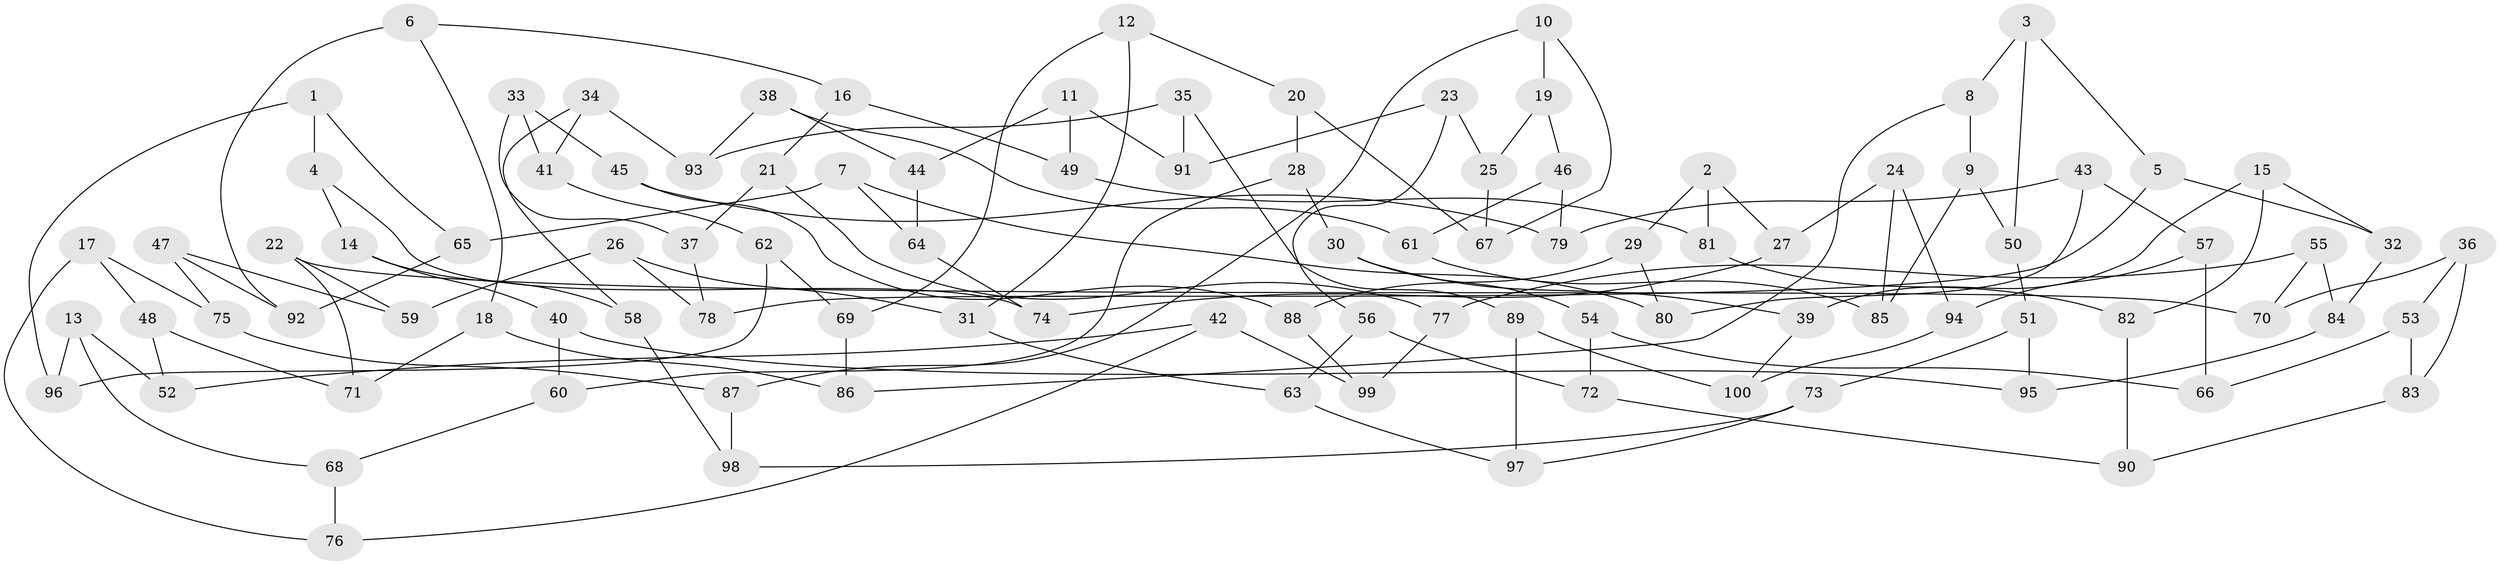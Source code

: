 // Generated by graph-tools (version 1.1) at 2025/11/02/21/25 10:11:15]
// undirected, 100 vertices, 150 edges
graph export_dot {
graph [start="1"]
  node [color=gray90,style=filled];
  1;
  2;
  3;
  4;
  5;
  6;
  7;
  8;
  9;
  10;
  11;
  12;
  13;
  14;
  15;
  16;
  17;
  18;
  19;
  20;
  21;
  22;
  23;
  24;
  25;
  26;
  27;
  28;
  29;
  30;
  31;
  32;
  33;
  34;
  35;
  36;
  37;
  38;
  39;
  40;
  41;
  42;
  43;
  44;
  45;
  46;
  47;
  48;
  49;
  50;
  51;
  52;
  53;
  54;
  55;
  56;
  57;
  58;
  59;
  60;
  61;
  62;
  63;
  64;
  65;
  66;
  67;
  68;
  69;
  70;
  71;
  72;
  73;
  74;
  75;
  76;
  77;
  78;
  79;
  80;
  81;
  82;
  83;
  84;
  85;
  86;
  87;
  88;
  89;
  90;
  91;
  92;
  93;
  94;
  95;
  96;
  97;
  98;
  99;
  100;
  1 -- 4;
  1 -- 65;
  1 -- 96;
  2 -- 27;
  2 -- 29;
  2 -- 81;
  3 -- 50;
  3 -- 8;
  3 -- 5;
  4 -- 14;
  4 -- 74;
  5 -- 32;
  5 -- 78;
  6 -- 16;
  6 -- 18;
  6 -- 92;
  7 -- 64;
  7 -- 80;
  7 -- 65;
  8 -- 9;
  8 -- 86;
  9 -- 85;
  9 -- 50;
  10 -- 19;
  10 -- 87;
  10 -- 67;
  11 -- 91;
  11 -- 44;
  11 -- 49;
  12 -- 20;
  12 -- 31;
  12 -- 69;
  13 -- 68;
  13 -- 96;
  13 -- 52;
  14 -- 58;
  14 -- 40;
  15 -- 32;
  15 -- 82;
  15 -- 39;
  16 -- 49;
  16 -- 21;
  17 -- 76;
  17 -- 75;
  17 -- 48;
  18 -- 86;
  18 -- 71;
  19 -- 46;
  19 -- 25;
  20 -- 28;
  20 -- 67;
  21 -- 77;
  21 -- 37;
  22 -- 59;
  22 -- 70;
  22 -- 71;
  23 -- 91;
  23 -- 25;
  23 -- 56;
  24 -- 94;
  24 -- 27;
  24 -- 85;
  25 -- 67;
  26 -- 31;
  26 -- 59;
  26 -- 78;
  27 -- 74;
  28 -- 60;
  28 -- 30;
  29 -- 80;
  29 -- 88;
  30 -- 39;
  30 -- 54;
  31 -- 63;
  32 -- 84;
  33 -- 45;
  33 -- 37;
  33 -- 41;
  34 -- 93;
  34 -- 41;
  34 -- 58;
  35 -- 93;
  35 -- 91;
  35 -- 89;
  36 -- 70;
  36 -- 53;
  36 -- 83;
  37 -- 78;
  38 -- 61;
  38 -- 93;
  38 -- 44;
  39 -- 100;
  40 -- 95;
  40 -- 60;
  41 -- 62;
  42 -- 76;
  42 -- 52;
  42 -- 99;
  43 -- 79;
  43 -- 57;
  43 -- 80;
  44 -- 64;
  45 -- 79;
  45 -- 88;
  46 -- 79;
  46 -- 61;
  47 -- 75;
  47 -- 59;
  47 -- 92;
  48 -- 52;
  48 -- 71;
  49 -- 81;
  50 -- 51;
  51 -- 95;
  51 -- 73;
  53 -- 83;
  53 -- 66;
  54 -- 72;
  54 -- 66;
  55 -- 70;
  55 -- 84;
  55 -- 77;
  56 -- 63;
  56 -- 72;
  57 -- 66;
  57 -- 94;
  58 -- 98;
  60 -- 68;
  61 -- 85;
  62 -- 96;
  62 -- 69;
  63 -- 97;
  64 -- 74;
  65 -- 92;
  68 -- 76;
  69 -- 86;
  72 -- 90;
  73 -- 98;
  73 -- 97;
  75 -- 87;
  77 -- 99;
  81 -- 82;
  82 -- 90;
  83 -- 90;
  84 -- 95;
  87 -- 98;
  88 -- 99;
  89 -- 100;
  89 -- 97;
  94 -- 100;
}
